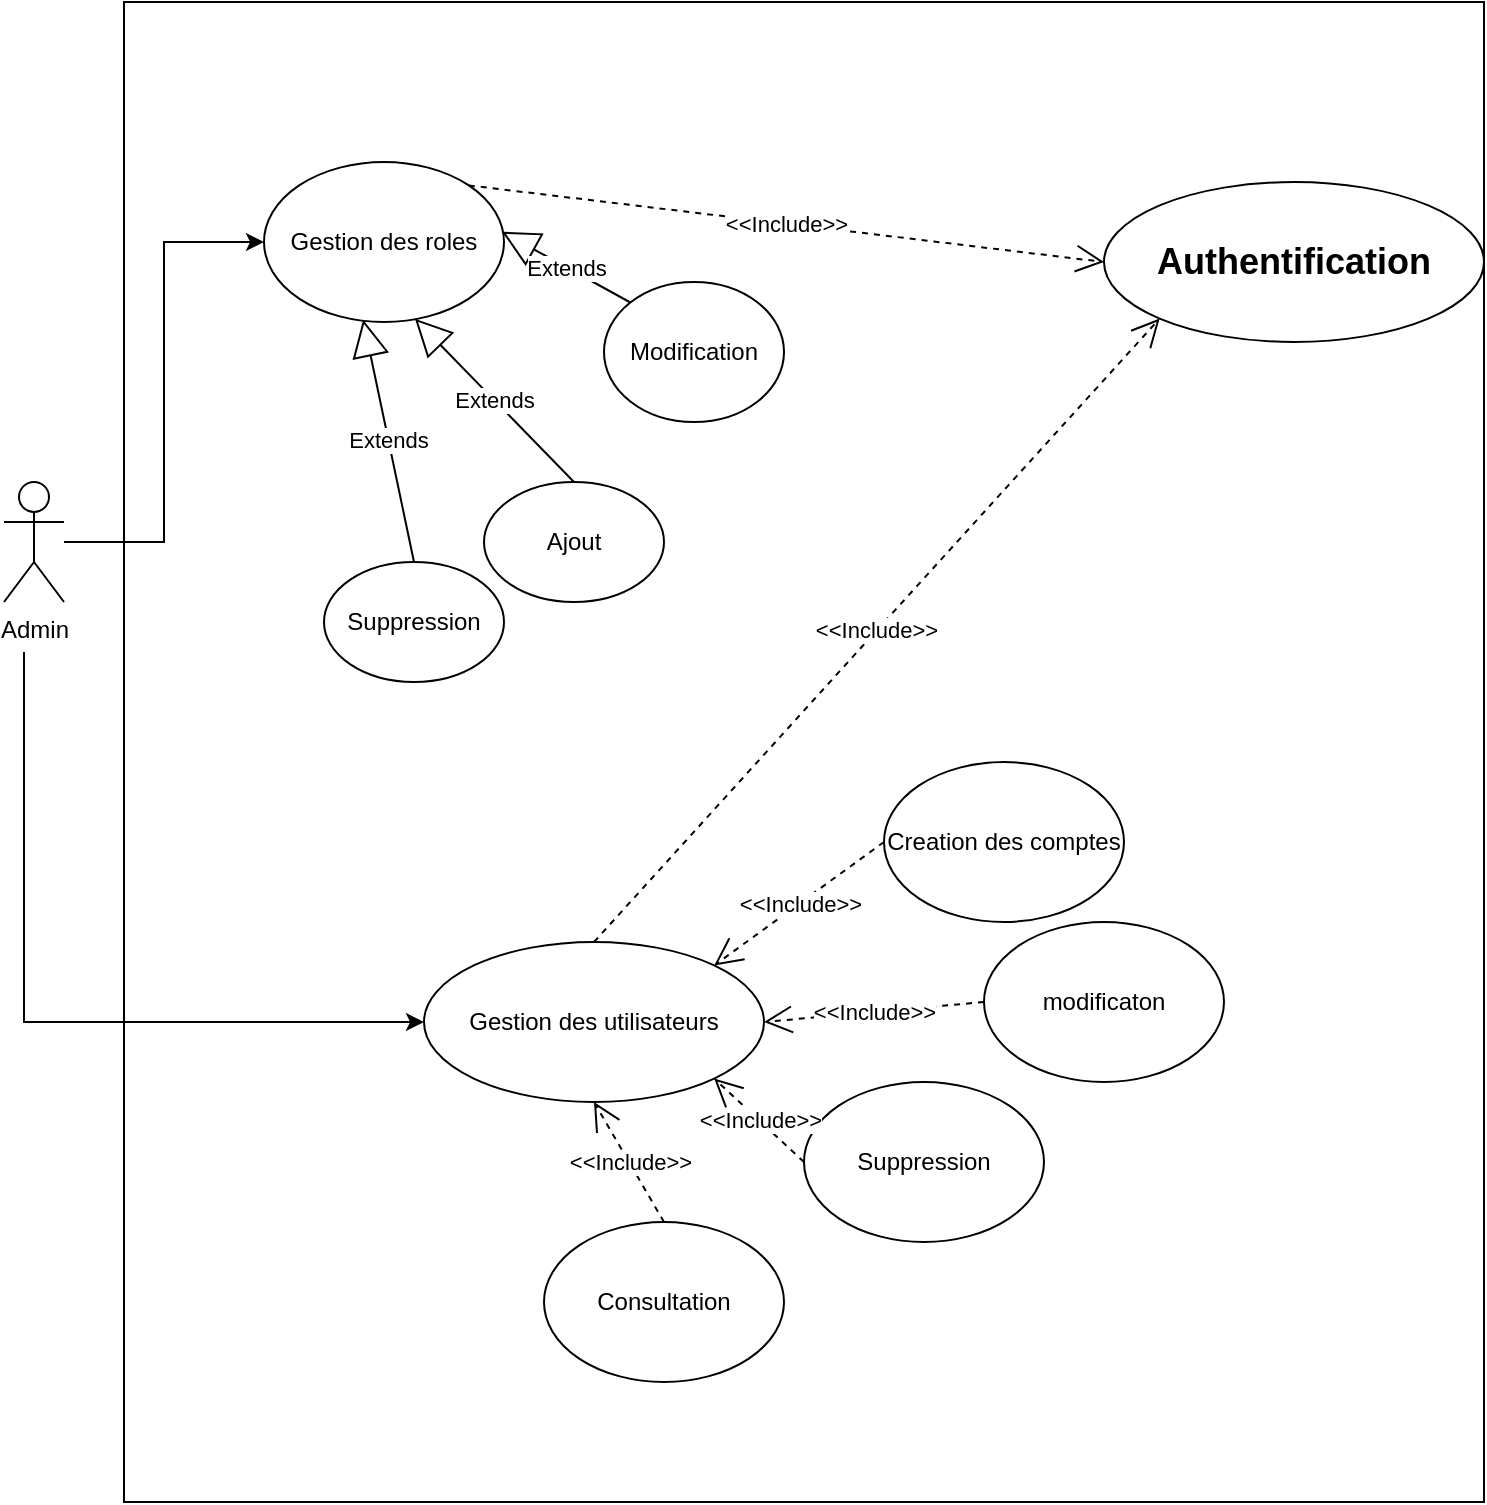 <mxfile version="27.1.1">
  <diagram name="Page-1" id="m6IvkxafJVyiMRKjtM1l">
    <mxGraphModel dx="1783" dy="971" grid="1" gridSize="10" guides="1" tooltips="1" connect="1" arrows="1" fold="1" page="1" pageScale="1" pageWidth="827" pageHeight="1169" math="0" shadow="0">
      <root>
        <mxCell id="0" />
        <mxCell id="1" parent="0" />
        <mxCell id="5JrZumqOlgSCRimCzZLD-1" value="Admin" style="shape=umlActor;verticalLabelPosition=bottom;verticalAlign=top;html=1;outlineConnect=0;" parent="1" vertex="1">
          <mxGeometry x="70" y="280" width="30" height="60" as="geometry" />
        </mxCell>
        <mxCell id="5JrZumqOlgSCRimCzZLD-2" value="" style="rounded=0;whiteSpace=wrap;html=1;" parent="1" vertex="1">
          <mxGeometry x="130" y="40" width="680" height="750" as="geometry" />
        </mxCell>
        <mxCell id="5JrZumqOlgSCRimCzZLD-18" style="edgeStyle=orthogonalEdgeStyle;rounded=0;orthogonalLoop=1;jettySize=auto;html=1;entryX=0;entryY=0.5;entryDx=0;entryDy=0;" parent="1" target="5JrZumqOlgSCRimCzZLD-4" edge="1">
          <mxGeometry relative="1" as="geometry">
            <mxPoint x="80" y="365" as="sourcePoint" />
            <mxPoint x="299.896" y="546.716" as="targetPoint" />
            <Array as="points">
              <mxPoint x="80" y="550" />
            </Array>
          </mxGeometry>
        </mxCell>
        <mxCell id="5JrZumqOlgSCRimCzZLD-3" value="&lt;b&gt;&lt;font style=&quot;font-size: 18px;&quot;&gt;Authentification&lt;/font&gt;&lt;/b&gt;" style="ellipse;whiteSpace=wrap;html=1;" parent="1" vertex="1">
          <mxGeometry x="620" y="130" width="190" height="80" as="geometry" />
        </mxCell>
        <mxCell id="5JrZumqOlgSCRimCzZLD-4" value="Gestion des utilisateurs" style="ellipse;whiteSpace=wrap;html=1;" parent="1" vertex="1">
          <mxGeometry x="280" y="510" width="170" height="80" as="geometry" />
        </mxCell>
        <mxCell id="5JrZumqOlgSCRimCzZLD-5" value="Creation des comptes" style="ellipse;whiteSpace=wrap;html=1;" parent="1" vertex="1">
          <mxGeometry x="510" y="420" width="120" height="80" as="geometry" />
        </mxCell>
        <mxCell id="5JrZumqOlgSCRimCzZLD-6" value="modificaton" style="ellipse;whiteSpace=wrap;html=1;" parent="1" vertex="1">
          <mxGeometry x="560" y="500" width="120" height="80" as="geometry" />
        </mxCell>
        <mxCell id="5JrZumqOlgSCRimCzZLD-7" value="Suppression" style="ellipse;whiteSpace=wrap;html=1;" parent="1" vertex="1">
          <mxGeometry x="470" y="580" width="120" height="80" as="geometry" />
        </mxCell>
        <mxCell id="5JrZumqOlgSCRimCzZLD-8" value="Consultation" style="ellipse;whiteSpace=wrap;html=1;" parent="1" vertex="1">
          <mxGeometry x="340" y="650" width="120" height="80" as="geometry" />
        </mxCell>
        <mxCell id="5JrZumqOlgSCRimCzZLD-17" value="&amp;lt;&amp;lt;Include&amp;gt;&amp;gt;" style="endArrow=open;endSize=12;dashed=1;html=1;rounded=0;exitX=0.5;exitY=0;exitDx=0;exitDy=0;entryX=0;entryY=1;entryDx=0;entryDy=0;" parent="1" source="5JrZumqOlgSCRimCzZLD-4" target="5JrZumqOlgSCRimCzZLD-3" edge="1">
          <mxGeometry width="160" relative="1" as="geometry">
            <mxPoint x="590" y="410" as="sourcePoint" />
            <mxPoint x="750" y="410" as="targetPoint" />
          </mxGeometry>
        </mxCell>
        <mxCell id="qXVgx6mf-Nckg8aQ-ih--1" value="Gestion des roles" style="ellipse;whiteSpace=wrap;html=1;" vertex="1" parent="1">
          <mxGeometry x="200" y="120" width="120" height="80" as="geometry" />
        </mxCell>
        <mxCell id="qXVgx6mf-Nckg8aQ-ih--2" value="Modification" style="ellipse;whiteSpace=wrap;html=1;" vertex="1" parent="1">
          <mxGeometry x="370" y="180" width="90" height="70" as="geometry" />
        </mxCell>
        <mxCell id="qXVgx6mf-Nckg8aQ-ih--3" value="Ajout" style="ellipse;whiteSpace=wrap;html=1;" vertex="1" parent="1">
          <mxGeometry x="310" y="280" width="90" height="60" as="geometry" />
        </mxCell>
        <mxCell id="qXVgx6mf-Nckg8aQ-ih--4" value="Suppression" style="ellipse;whiteSpace=wrap;html=1;" vertex="1" parent="1">
          <mxGeometry x="230" y="320" width="90" height="60" as="geometry" />
        </mxCell>
        <mxCell id="qXVgx6mf-Nckg8aQ-ih--6" value="Extends" style="endArrow=block;endSize=16;endFill=0;html=1;rounded=0;entryX=0.413;entryY=0.986;entryDx=0;entryDy=0;entryPerimeter=0;exitX=0.5;exitY=0;exitDx=0;exitDy=0;" edge="1" parent="1" source="qXVgx6mf-Nckg8aQ-ih--4" target="qXVgx6mf-Nckg8aQ-ih--1">
          <mxGeometry width="160" relative="1" as="geometry">
            <mxPoint x="230" y="450" as="sourcePoint" />
            <mxPoint x="390" y="450" as="targetPoint" />
          </mxGeometry>
        </mxCell>
        <mxCell id="qXVgx6mf-Nckg8aQ-ih--7" value="Extends" style="endArrow=block;endSize=16;endFill=0;html=1;rounded=0;entryX=0.629;entryY=0.98;entryDx=0;entryDy=0;entryPerimeter=0;exitX=0.5;exitY=0;exitDx=0;exitDy=0;" edge="1" parent="1" source="qXVgx6mf-Nckg8aQ-ih--3" target="qXVgx6mf-Nckg8aQ-ih--1">
          <mxGeometry width="160" relative="1" as="geometry">
            <mxPoint x="379" y="298" as="sourcePoint" />
            <mxPoint x="350" y="190" as="targetPoint" />
          </mxGeometry>
        </mxCell>
        <mxCell id="qXVgx6mf-Nckg8aQ-ih--8" value="Extends" style="endArrow=block;endSize=16;endFill=0;html=1;rounded=0;entryX=0.992;entryY=0.436;entryDx=0;entryDy=0;entryPerimeter=0;exitX=0;exitY=0;exitDx=0;exitDy=0;" edge="1" parent="1" source="qXVgx6mf-Nckg8aQ-ih--2" target="qXVgx6mf-Nckg8aQ-ih--1">
          <mxGeometry width="160" relative="1" as="geometry">
            <mxPoint x="389" y="218" as="sourcePoint" />
            <mxPoint x="360" y="110" as="targetPoint" />
          </mxGeometry>
        </mxCell>
        <mxCell id="qXVgx6mf-Nckg8aQ-ih--11" value="&amp;lt;&amp;lt;Include&amp;gt;&amp;gt;" style="endArrow=open;endSize=12;dashed=1;html=1;rounded=0;exitX=1;exitY=0;exitDx=0;exitDy=0;entryX=0;entryY=0.5;entryDx=0;entryDy=0;" edge="1" parent="1" source="qXVgx6mf-Nckg8aQ-ih--1" target="5JrZumqOlgSCRimCzZLD-3">
          <mxGeometry width="160" relative="1" as="geometry">
            <mxPoint x="450" y="372" as="sourcePoint" />
            <mxPoint x="623" y="90" as="targetPoint" />
          </mxGeometry>
        </mxCell>
        <mxCell id="qXVgx6mf-Nckg8aQ-ih--12" style="edgeStyle=orthogonalEdgeStyle;rounded=0;orthogonalLoop=1;jettySize=auto;html=1;entryX=0;entryY=0.5;entryDx=0;entryDy=0;" edge="1" parent="1" source="5JrZumqOlgSCRimCzZLD-1" target="qXVgx6mf-Nckg8aQ-ih--1">
          <mxGeometry relative="1" as="geometry" />
        </mxCell>
        <mxCell id="qXVgx6mf-Nckg8aQ-ih--13" value="&amp;lt;&amp;lt;Include&amp;gt;&amp;gt;" style="endArrow=open;endSize=12;dashed=1;html=1;rounded=0;exitX=0;exitY=0.5;exitDx=0;exitDy=0;entryX=1;entryY=0;entryDx=0;entryDy=0;" edge="1" parent="1" source="5JrZumqOlgSCRimCzZLD-5" target="5JrZumqOlgSCRimCzZLD-4">
          <mxGeometry width="160" relative="1" as="geometry">
            <mxPoint x="440" y="742" as="sourcePoint" />
            <mxPoint x="613" y="460" as="targetPoint" />
          </mxGeometry>
        </mxCell>
        <mxCell id="qXVgx6mf-Nckg8aQ-ih--14" value="&amp;lt;&amp;lt;Include&amp;gt;&amp;gt;" style="endArrow=open;endSize=12;dashed=1;html=1;rounded=0;exitX=0;exitY=0.5;exitDx=0;exitDy=0;entryX=1;entryY=0.5;entryDx=0;entryDy=0;" edge="1" parent="1" source="5JrZumqOlgSCRimCzZLD-6" target="5JrZumqOlgSCRimCzZLD-4">
          <mxGeometry width="160" relative="1" as="geometry">
            <mxPoint x="530" y="812" as="sourcePoint" />
            <mxPoint x="703" y="530" as="targetPoint" />
          </mxGeometry>
        </mxCell>
        <mxCell id="qXVgx6mf-Nckg8aQ-ih--15" value="&amp;lt;&amp;lt;Include&amp;gt;&amp;gt;" style="endArrow=open;endSize=12;dashed=1;html=1;rounded=0;entryX=1;entryY=1;entryDx=0;entryDy=0;" edge="1" parent="1" target="5JrZumqOlgSCRimCzZLD-4">
          <mxGeometry width="160" relative="1" as="geometry">
            <mxPoint x="470" y="620" as="sourcePoint" />
            <mxPoint x="623" y="590" as="targetPoint" />
          </mxGeometry>
        </mxCell>
        <mxCell id="qXVgx6mf-Nckg8aQ-ih--16" value="&amp;lt;&amp;lt;Include&amp;gt;&amp;gt;" style="endArrow=open;endSize=12;dashed=1;html=1;rounded=0;exitX=0.5;exitY=0;exitDx=0;exitDy=0;entryX=0.5;entryY=1;entryDx=0;entryDy=0;" edge="1" parent="1" source="5JrZumqOlgSCRimCzZLD-8" target="5JrZumqOlgSCRimCzZLD-4">
          <mxGeometry width="160" relative="1" as="geometry">
            <mxPoint x="360" y="882" as="sourcePoint" />
            <mxPoint x="533" y="600" as="targetPoint" />
          </mxGeometry>
        </mxCell>
      </root>
    </mxGraphModel>
  </diagram>
</mxfile>
